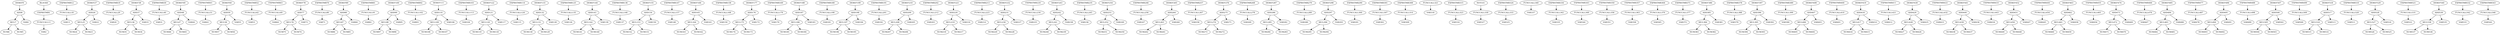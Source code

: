 digraph A { 
MUL7 -> NUM6
MUL7 -> NUM5
ADD8 -> MUL7
ADD8 -> VAR4
DEREF9 -> ADD8
FUNCCALL11 -> VAR2
EXPRSTMR1 -> FUNCCALL11
FUNCCALL18 -> VAR13
EXPRSTMR12 -> FUNCCALL18
MUL25 -> NUM24
MUL25 -> NUM23
ADD26 -> MUL25
ADD26 -> VAR22
DEREF27 -> ADD26
FUNCCALL29 -> VAR20
EXPRSTMR19 -> FUNCCALL29
MUL36 -> NUM35
MUL36 -> NUM34
ADD37 -> MUL36
ADD37 -> VAR33
DEREF38 -> ADD37
FUNCCALL40 -> VAR31
EXPRSTMR30 -> FUNCCALL40
MUL47 -> NUM46
MUL47 -> NUM45
ADD48 -> MUL47
ADD48 -> VAR44
DEREF49 -> ADD48
FUNCCALL51 -> VAR42
EXPRSTMR41 -> FUNCCALL51
MUL58 -> NUM57
MUL58 -> NUM56
ADD59 -> MUL58
ADD59 -> VAR55
DEREF60 -> ADD59
FUNCCALL62 -> VAR53
EXPRSTMR52 -> FUNCCALL62
FUNCCALL69 -> VAR64
EXPRSTMR63 -> FUNCCALL69
MUL76 -> NUM75
MUL76 -> NUM74
ADD77 -> MUL76
ADD77 -> VAR73
DEREF78 -> ADD77
FUNCCALL80 -> VAR71
EXPRSTMR70 -> FUNCCALL80
MUL87 -> NUM86
MUL87 -> NUM85
ADD88 -> MUL87
ADD88 -> VAR84
DEREF89 -> ADD88
FUNCCALL91 -> VAR82
EXPRSTMR81 -> FUNCCALL91
MUL98 -> NUM97
MUL98 -> NUM96
ADD99 -> MUL98
ADD99 -> VAR95
DEREF100 -> ADD99
FUNCCALL102 -> VAR93
EXPRSTMR92 -> FUNCCALL102
MUL109 -> NUM108
MUL109 -> NUM107
ADD110 -> MUL109
ADD110 -> VAR106
DEREF111 -> ADD110
FUNCCALL113 -> VAR104
EXPRSTMR103 -> FUNCCALL113
MUL120 -> NUM119
MUL120 -> NUM118
ADD121 -> MUL120
ADD121 -> VAR117
DEREF122 -> ADD121
FUNCCALL124 -> VAR115
EXPRSTMR114 -> FUNCCALL124
MUL131 -> NUM130
MUL131 -> NUM129
ADD132 -> MUL131
ADD132 -> VAR128
DEREF133 -> ADD132
FUNCCALL135 -> VAR126
EXPRSTMR125 -> FUNCCALL135
MUL142 -> NUM141
MUL142 -> NUM140
ADD143 -> MUL142
ADD143 -> VAR139
DEREF144 -> ADD143
FUNCCALL146 -> VAR137
EXPRSTMR136 -> FUNCCALL146
MUL153 -> NUM152
MUL153 -> NUM151
ADD154 -> MUL153
ADD154 -> VAR150
DEREF155 -> ADD154
FUNCCALL157 -> VAR148
EXPRSTMR147 -> FUNCCALL157
MUL164 -> NUM163
MUL164 -> NUM162
ADD165 -> MUL164
ADD165 -> VAR161
DEREF166 -> ADD165
FUNCCALL168 -> VAR159
EXPRSTMR158 -> FUNCCALL168
MUL175 -> NUM174
MUL175 -> NUM173
ADD176 -> MUL175
ADD176 -> VAR172
DEREF177 -> ADD176
FUNCCALL179 -> VAR170
EXPRSTMR169 -> FUNCCALL179
MUL186 -> NUM185
MUL186 -> NUM184
ADD187 -> MUL186
ADD187 -> VAR183
DEREF188 -> ADD187
FUNCCALL190 -> VAR181
EXPRSTMR180 -> FUNCCALL190
MUL197 -> NUM196
MUL197 -> NUM195
ADD198 -> MUL197
ADD198 -> VAR194
DEREF199 -> ADD198
FUNCCALL201 -> VAR192
EXPRSTMR191 -> FUNCCALL201
MUL208 -> NUM207
MUL208 -> NUM206
ADD209 -> MUL208
ADD209 -> VAR205
DEREF210 -> ADD209
FUNCCALL212 -> VAR203
EXPRSTMR202 -> FUNCCALL212
MUL219 -> NUM218
MUL219 -> NUM217
ADD220 -> MUL219
ADD220 -> VAR216
DEREF221 -> ADD220
FUNCCALL223 -> VAR214
EXPRSTMR213 -> FUNCCALL223
MUL230 -> NUM229
MUL230 -> NUM228
ADD231 -> MUL230
ADD231 -> VAR227
DEREF232 -> ADD231
FUNCCALL234 -> VAR225
EXPRSTMR224 -> FUNCCALL234
MUL241 -> NUM240
MUL241 -> NUM239
ADD242 -> MUL241
ADD242 -> VAR238
DEREF243 -> ADD242
FUNCCALL245 -> VAR236
EXPRSTMR235 -> FUNCCALL245
MUL252 -> NUM251
MUL252 -> NUM250
ADD253 -> MUL252
ADD253 -> VAR249
DEREF254 -> ADD253
FUNCCALL256 -> VAR247
EXPRSTMR246 -> FUNCCALL256
MUL263 -> NUM262
MUL263 -> NUM261
ADD264 -> MUL263
ADD264 -> VAR260
DEREF265 -> ADD264
FUNCCALL267 -> VAR258
EXPRSTMR257 -> FUNCCALL267
MUL274 -> NUM273
MUL274 -> NUM272
ADD275 -> MUL274
ADD275 -> VAR271
DEREF276 -> ADD275
FUNCCALL278 -> VAR269
EXPRSTMR268 -> FUNCCALL278
MUL285 -> NUM284
MUL285 -> NUM283
ADD286 -> MUL285
ADD286 -> VAR282
DEREF287 -> ADD286
FUNCCALL289 -> VAR280
EXPRSTMR279 -> FUNCCALL289
MUL296 -> NUM295
MUL296 -> NUM294
ADD297 -> MUL296
ADD297 -> VAR293
DEREF298 -> ADD297
FUNCCALL300 -> VAR291
EXPRSTMR290 -> FUNCCALL300
FUNCCALL307 -> VAR302
EXPRSTMR301 -> FUNCCALL307
FUNCCALL314 -> VAR309
EXPRSTMR308 -> FUNCCALL314
FUNCCALL321 -> VAR318
FUNCCALL323 -> VAR316
EXPRSTMR315 -> FUNCCALL323
FUNCCALL330 -> VAR327
NOT331 -> FUNCCALL330
FUNCCALL333 -> VAR325
EXPRSTMR324 -> FUNCCALL333
FUNCCALL340 -> VAR337
FUNCCALL342 -> VAR335
EXPRSTMR334 -> FUNCCALL342
FUNCCALL349 -> VAR344
EXPRSTMR343 -> FUNCCALL349
FUNCCALL356 -> VAR351
EXPRSTMR350 -> FUNCCALL356
FUNCCALL363 -> VAR358
EXPRSTMR357 -> FUNCCALL363
FUNCCALL370 -> VAR365
EXPRSTMR364 -> FUNCCALL370
FUNCCALL377 -> VAR372
EXPRSTMR371 -> FUNCCALL377
MUL384 -> NUM383
MUL384 -> NUM382
ADD385 -> MUL384
ADD385 -> VAR381
DEREF386 -> ADD385
FUNCCALL388 -> VAR379
EXPRSTMR378 -> FUNCCALL388
MUL395 -> NUM394
MUL395 -> NUM393
ADD396 -> MUL395
ADD396 -> VAR392
DEREF397 -> ADD396
FUNCCALL399 -> VAR390
EXPRSTMR389 -> FUNCCALL399
MUL406 -> NUM405
MUL406 -> NUM404
ADD407 -> MUL406
ADD407 -> VAR403
DEREF408 -> ADD407
FUNCCALL410 -> VAR401
EXPRSTMR400 -> FUNCCALL410
MUL417 -> NUM416
MUL417 -> NUM415
ADD418 -> MUL417
ADD418 -> VAR414
DEREF419 -> ADD418
FUNCCALL421 -> VAR412
EXPRSTMR411 -> FUNCCALL421
MUL428 -> NUM427
MUL428 -> NUM426
ADD429 -> MUL428
ADD429 -> VAR425
DEREF430 -> ADD429
FUNCCALL432 -> VAR423
EXPRSTMR422 -> FUNCCALL432
MUL439 -> NUM438
MUL439 -> NUM437
ADD440 -> MUL439
ADD440 -> VAR436
DEREF441 -> ADD440
FUNCCALL443 -> VAR434
EXPRSTMR433 -> FUNCCALL443
MUL450 -> NUM449
MUL450 -> NUM448
ADD451 -> MUL450
ADD451 -> VAR447
DEREF452 -> ADD451
FUNCCALL454 -> VAR445
EXPRSTMR444 -> FUNCCALL454
MUL461 -> NUM460
MUL461 -> NUM459
ADD462 -> MUL461
ADD462 -> VAR458
DEREF463 -> ADD462
FUNCCALL465 -> VAR456
EXPRSTMR455 -> FUNCCALL465
MUL472 -> NUM471
MUL472 -> NUM470
ADD473 -> MUL472
ADD473 -> VAR469
DEREF474 -> ADD473
FUNCCALL476 -> VAR467
EXPRSTMR466 -> FUNCCALL476
MUL483 -> NUM482
MUL483 -> NUM481
ADD484 -> MUL483
ADD484 -> VAR480
DEREF485 -> ADD484
FUNCCALL487 -> VAR478
EXPRSTMR477 -> FUNCCALL487
MUL494 -> NUM493
MUL494 -> NUM492
ADD495 -> MUL494
ADD495 -> VAR491
DEREF496 -> ADD495
FUNCCALL498 -> VAR489
EXPRSTMR488 -> FUNCCALL498
MUL505 -> NUM504
MUL505 -> NUM503
ADD506 -> MUL505
ADD506 -> VAR502
DEREF507 -> ADD506
FUNCCALL509 -> VAR500
EXPRSTMR499 -> FUNCCALL509
MUL516 -> NUM515
MUL516 -> NUM514
ADD517 -> MUL516
ADD517 -> VAR513
DEREF518 -> ADD517
FUNCCALL520 -> VAR511
EXPRSTMR510 -> FUNCCALL520
MUL527 -> NUM526
MUL527 -> NUM525
ADD528 -> MUL527
ADD528 -> VAR524
DEREF529 -> ADD528
FUNCCALL531 -> VAR522
EXPRSTMR521 -> FUNCCALL531
MUL538 -> NUM537
MUL538 -> NUM536
ADD539 -> MUL538
ADD539 -> VAR535
DEREF540 -> ADD539
FUNCCALL542 -> VAR533
EXPRSTMR532 -> FUNCCALL542
FUNCCALL546 -> VAR544
EXPRSTMR543 -> FUNCCALL546
BLOCK0 -> EXPRSTMR1
}
